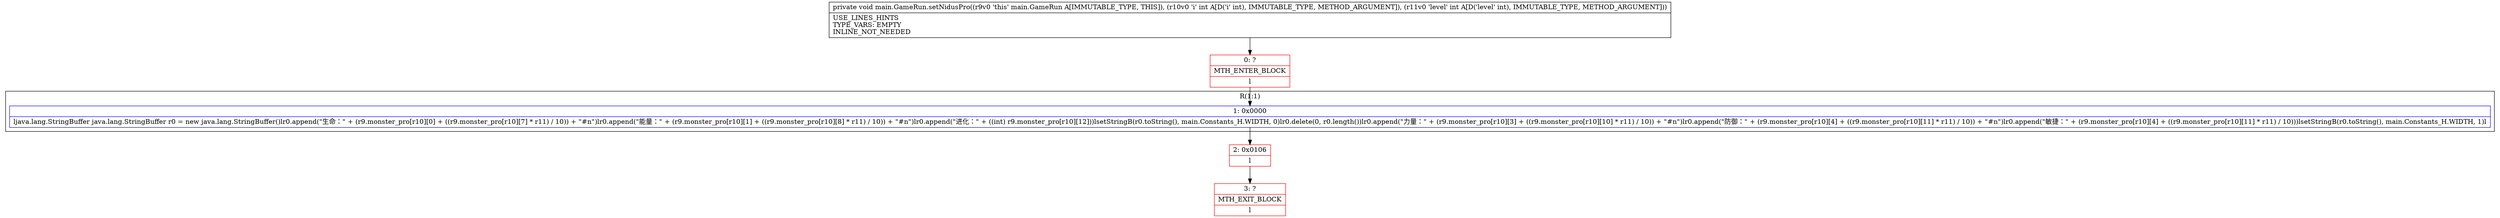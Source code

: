 digraph "CFG formain.GameRun.setNidusPro(II)V" {
subgraph cluster_Region_29937173 {
label = "R(1:1)";
node [shape=record,color=blue];
Node_1 [shape=record,label="{1\:\ 0x0000|ljava.lang.StringBuffer java.lang.StringBuffer r0 = new java.lang.StringBuffer()lr0.append(\"生命：\" + (r9.monster_pro[r10][0] + ((r9.monster_pro[r10][7] * r11) \/ 10)) + \"#n\")lr0.append(\"能量：\" + (r9.monster_pro[r10][1] + ((r9.monster_pro[r10][8] * r11) \/ 10)) + \"#n\")lr0.append(\"进化：\" + ((int) r9.monster_pro[r10][12]))lsetStringB(r0.toString(), main.Constants_H.WIDTH, 0)lr0.delete(0, r0.length())lr0.append(\"力量：\" + (r9.monster_pro[r10][3] + ((r9.monster_pro[r10][10] * r11) \/ 10)) + \"#n\")lr0.append(\"防御：\" + (r9.monster_pro[r10][4] + ((r9.monster_pro[r10][11] * r11) \/ 10)) + \"#n\")lr0.append(\"敏捷：\" + (r9.monster_pro[r10][4] + ((r9.monster_pro[r10][11] * r11) \/ 10)))lsetStringB(r0.toString(), main.Constants_H.WIDTH, 1)l}"];
}
Node_0 [shape=record,color=red,label="{0\:\ ?|MTH_ENTER_BLOCK\l|l}"];
Node_2 [shape=record,color=red,label="{2\:\ 0x0106|l}"];
Node_3 [shape=record,color=red,label="{3\:\ ?|MTH_EXIT_BLOCK\l|l}"];
MethodNode[shape=record,label="{private void main.GameRun.setNidusPro((r9v0 'this' main.GameRun A[IMMUTABLE_TYPE, THIS]), (r10v0 'i' int A[D('i' int), IMMUTABLE_TYPE, METHOD_ARGUMENT]), (r11v0 'level' int A[D('level' int), IMMUTABLE_TYPE, METHOD_ARGUMENT]))  | USE_LINES_HINTS\lTYPE_VARS: EMPTY\lINLINE_NOT_NEEDED\l}"];
MethodNode -> Node_0;
Node_1 -> Node_2;
Node_0 -> Node_1;
Node_2 -> Node_3;
}

